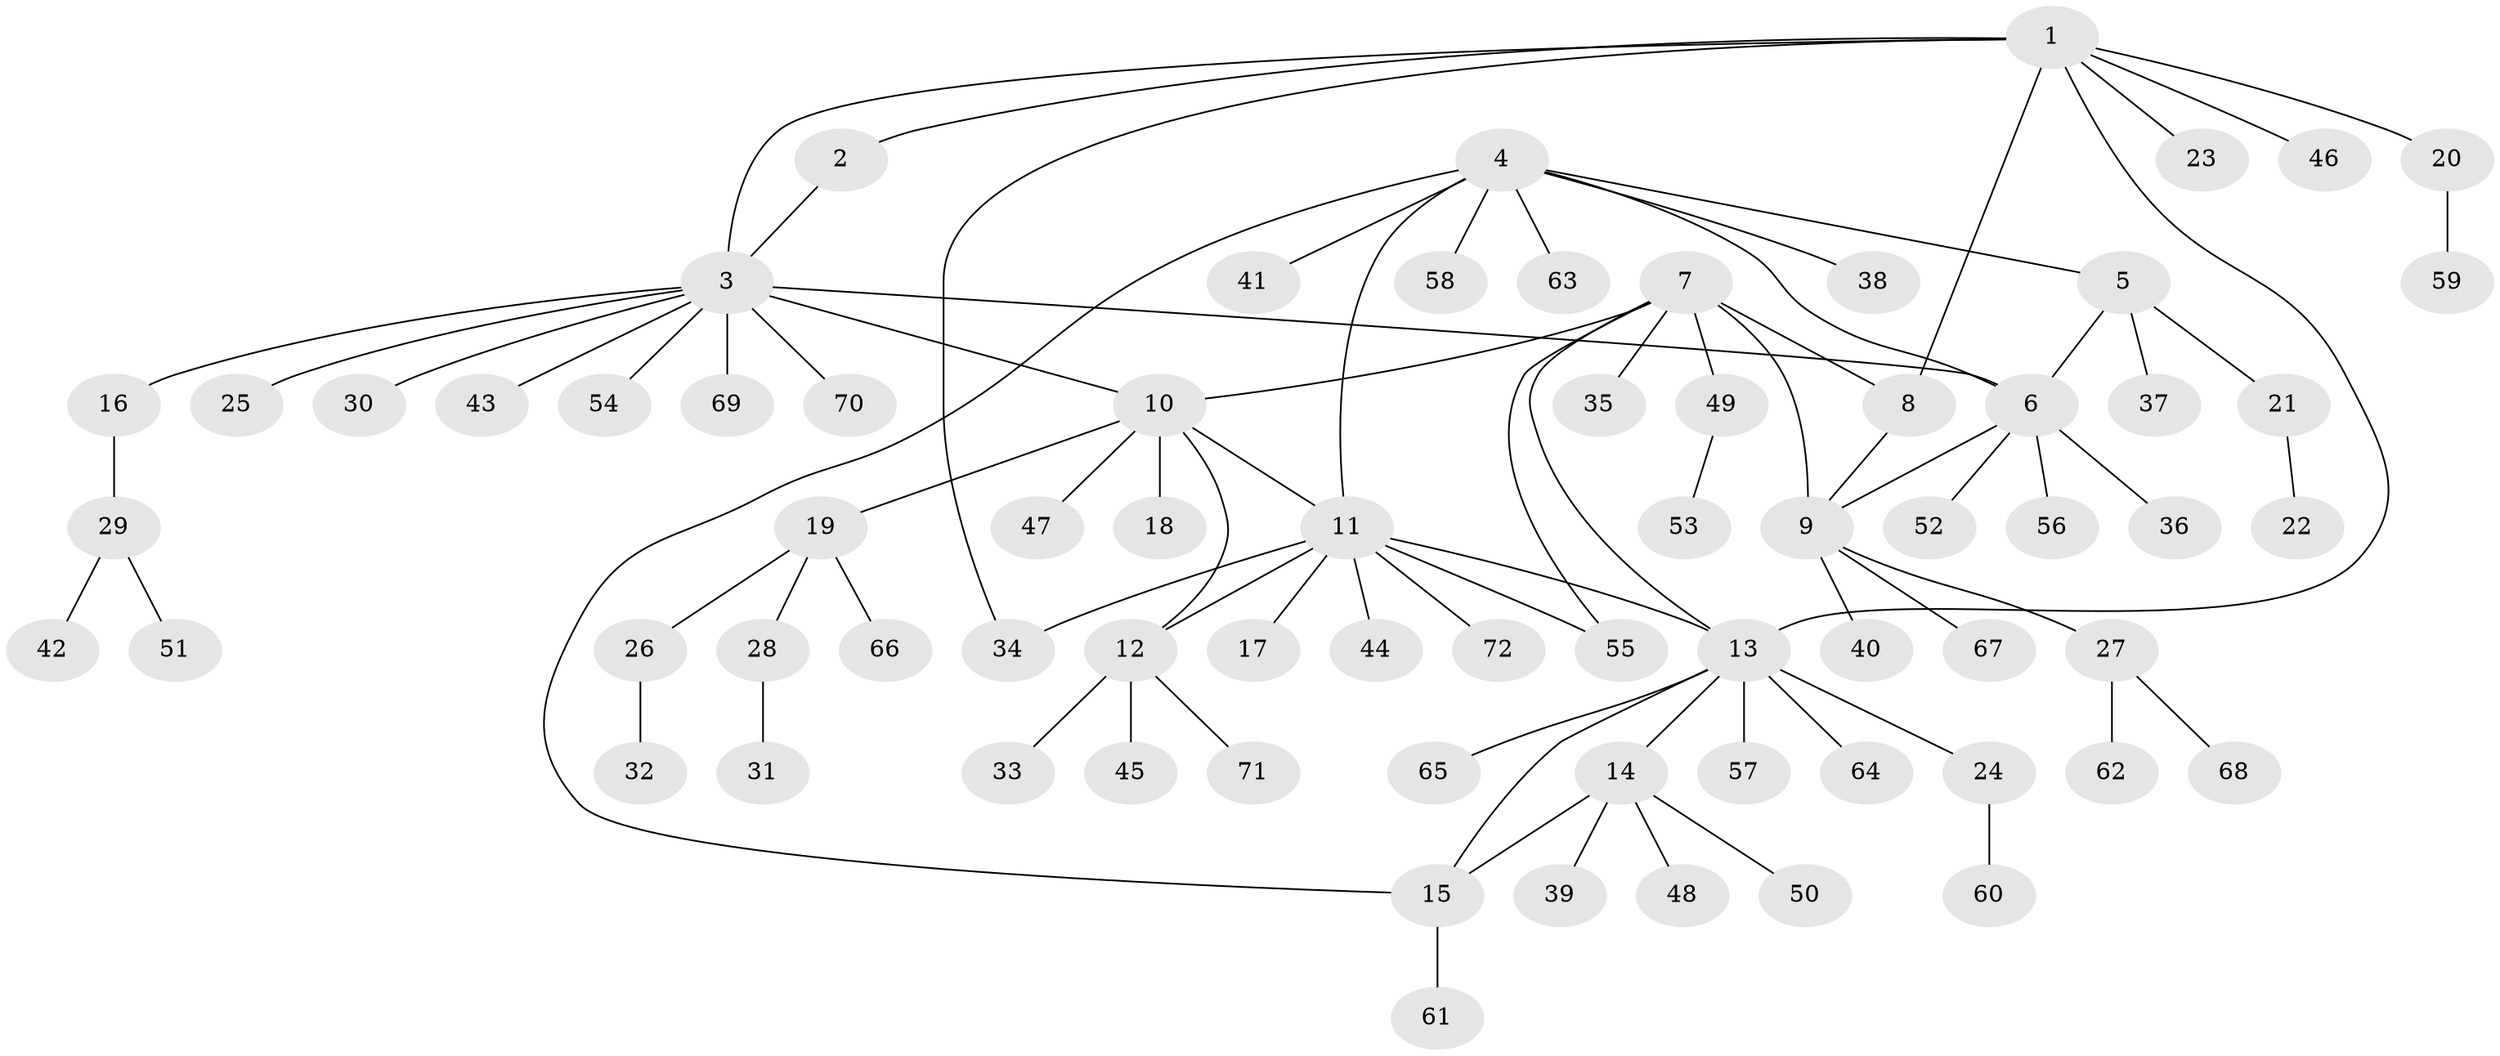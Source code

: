 // coarse degree distribution, {8: 0.017543859649122806, 2: 0.10526315789473684, 10: 0.017543859649122806, 13: 0.017543859649122806, 4: 0.03508771929824561, 6: 0.017543859649122806, 7: 0.017543859649122806, 3: 0.03508771929824561, 5: 0.017543859649122806, 9: 0.03508771929824561, 1: 0.6842105263157895}
// Generated by graph-tools (version 1.1) at 2025/42/03/06/25 10:42:08]
// undirected, 72 vertices, 84 edges
graph export_dot {
graph [start="1"]
  node [color=gray90,style=filled];
  1;
  2;
  3;
  4;
  5;
  6;
  7;
  8;
  9;
  10;
  11;
  12;
  13;
  14;
  15;
  16;
  17;
  18;
  19;
  20;
  21;
  22;
  23;
  24;
  25;
  26;
  27;
  28;
  29;
  30;
  31;
  32;
  33;
  34;
  35;
  36;
  37;
  38;
  39;
  40;
  41;
  42;
  43;
  44;
  45;
  46;
  47;
  48;
  49;
  50;
  51;
  52;
  53;
  54;
  55;
  56;
  57;
  58;
  59;
  60;
  61;
  62;
  63;
  64;
  65;
  66;
  67;
  68;
  69;
  70;
  71;
  72;
  1 -- 2;
  1 -- 3;
  1 -- 8;
  1 -- 13;
  1 -- 20;
  1 -- 23;
  1 -- 34;
  1 -- 46;
  2 -- 3;
  3 -- 6;
  3 -- 10;
  3 -- 16;
  3 -- 25;
  3 -- 30;
  3 -- 43;
  3 -- 54;
  3 -- 69;
  3 -- 70;
  4 -- 5;
  4 -- 6;
  4 -- 11;
  4 -- 15;
  4 -- 38;
  4 -- 41;
  4 -- 58;
  4 -- 63;
  5 -- 6;
  5 -- 21;
  5 -- 37;
  6 -- 9;
  6 -- 36;
  6 -- 52;
  6 -- 56;
  7 -- 8;
  7 -- 9;
  7 -- 10;
  7 -- 13;
  7 -- 35;
  7 -- 49;
  7 -- 55;
  8 -- 9;
  9 -- 27;
  9 -- 40;
  9 -- 67;
  10 -- 11;
  10 -- 12;
  10 -- 18;
  10 -- 19;
  10 -- 47;
  11 -- 12;
  11 -- 13;
  11 -- 17;
  11 -- 34;
  11 -- 44;
  11 -- 55;
  11 -- 72;
  12 -- 33;
  12 -- 45;
  12 -- 71;
  13 -- 14;
  13 -- 15;
  13 -- 24;
  13 -- 57;
  13 -- 64;
  13 -- 65;
  14 -- 15;
  14 -- 39;
  14 -- 48;
  14 -- 50;
  15 -- 61;
  16 -- 29;
  19 -- 26;
  19 -- 28;
  19 -- 66;
  20 -- 59;
  21 -- 22;
  24 -- 60;
  26 -- 32;
  27 -- 62;
  27 -- 68;
  28 -- 31;
  29 -- 42;
  29 -- 51;
  49 -- 53;
}
